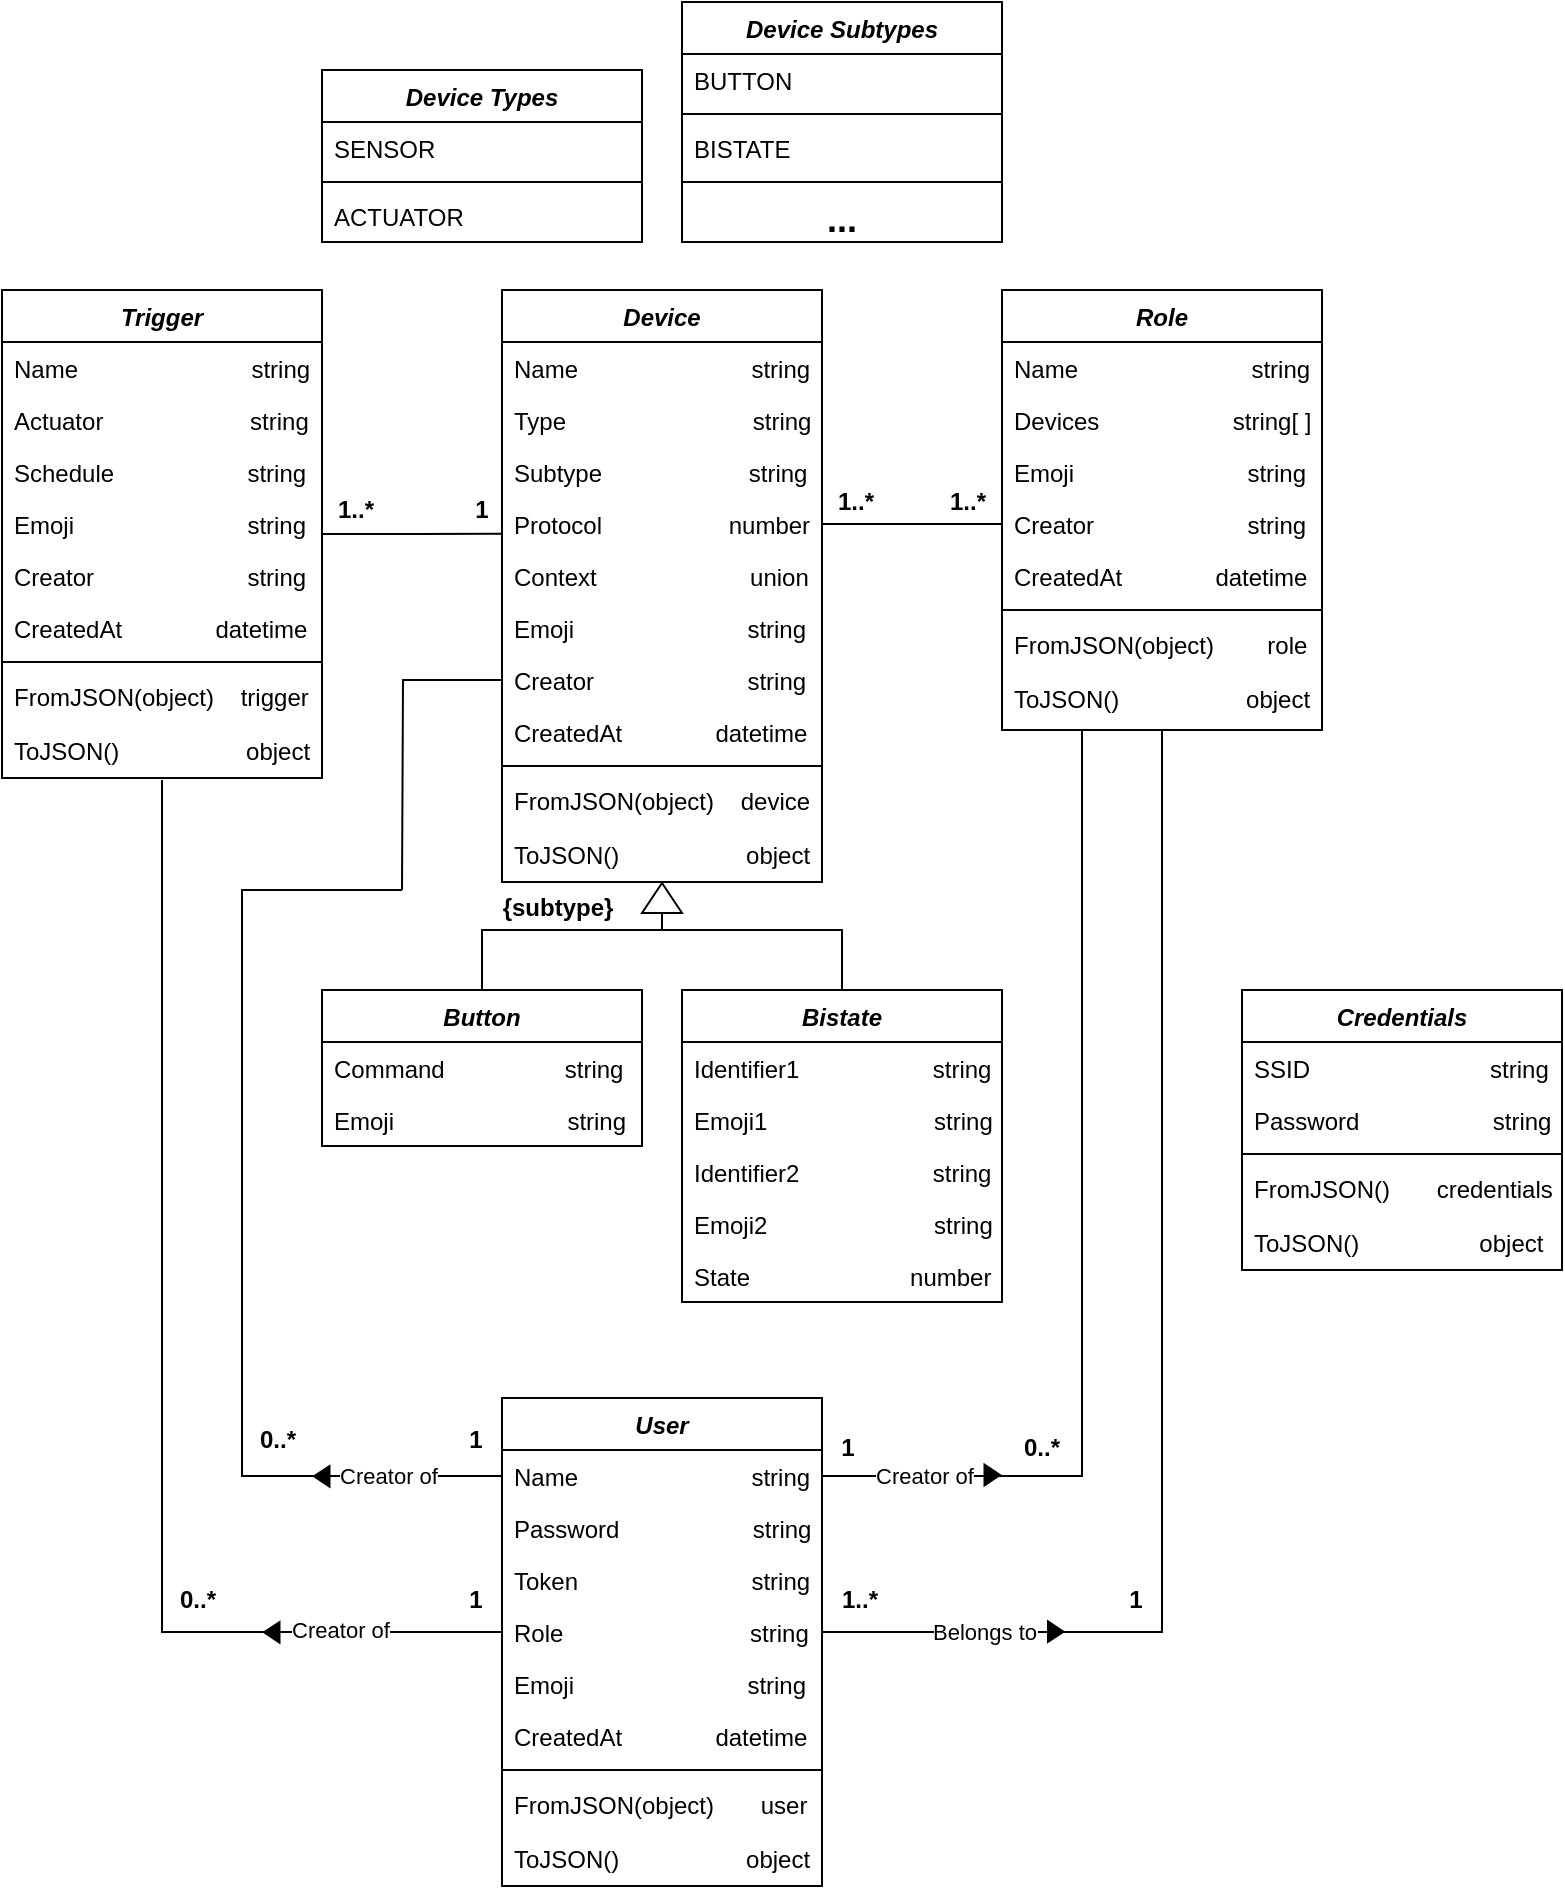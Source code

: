 <mxfile version="20.8.1" type="google"><diagram id="C5RBs43oDa-KdzZeNtuy" name="Page-1"><mxGraphModel grid="0" page="0" gridSize="10" guides="1" tooltips="1" connect="1" arrows="1" fold="1" pageScale="1" pageWidth="827" pageHeight="1169" math="0" shadow="0"><root><mxCell id="WIyWlLk6GJQsqaUBKTNV-0"/><mxCell id="WIyWlLk6GJQsqaUBKTNV-1" parent="WIyWlLk6GJQsqaUBKTNV-0"/><mxCell id="r2zeTWgSst5-5D2EkAY2-0" value="Credentials" style="swimlane;fontStyle=3;align=center;verticalAlign=top;childLayout=stackLayout;horizontal=1;startSize=26;horizontalStack=0;resizeParent=1;resizeLast=0;collapsible=1;marginBottom=0;rounded=0;shadow=0;strokeWidth=1;" vertex="1" parent="WIyWlLk6GJQsqaUBKTNV-1"><mxGeometry x="620" y="740" width="160" height="140" as="geometry"><mxRectangle x="230" y="140" width="160" height="26" as="alternateBounds"/></mxGeometry></mxCell><mxCell id="r2zeTWgSst5-5D2EkAY2-1" value="SSID                           string" style="text;align=left;verticalAlign=middle;spacingLeft=4;spacingRight=4;overflow=hidden;rotatable=0;points=[[0,0.5],[1,0.5]];portConstraint=eastwest;" vertex="1" parent="r2zeTWgSst5-5D2EkAY2-0"><mxGeometry y="26" width="160" height="26" as="geometry"/></mxCell><mxCell id="r2zeTWgSst5-5D2EkAY2-2" value="Password                    string" style="text;align=left;verticalAlign=middle;spacingLeft=4;spacingRight=4;overflow=hidden;rotatable=0;points=[[0,0.5],[1,0.5]];portConstraint=eastwest;rounded=0;shadow=0;html=0;" vertex="1" parent="r2zeTWgSst5-5D2EkAY2-0"><mxGeometry y="52" width="160" height="26" as="geometry"/></mxCell><mxCell id="r2zeTWgSst5-5D2EkAY2-4" value="" style="line;html=1;strokeWidth=1;align=left;verticalAlign=middle;spacingTop=-1;spacingLeft=3;spacingRight=3;rotatable=0;labelPosition=right;points=[];portConstraint=eastwest;" vertex="1" parent="r2zeTWgSst5-5D2EkAY2-0"><mxGeometry y="78" width="160" height="8" as="geometry"/></mxCell><mxCell id="r2zeTWgSst5-5D2EkAY2-5" value="FromJSON()       credentials" style="text;align=left;verticalAlign=middle;spacingLeft=4;spacingRight=4;overflow=hidden;rotatable=0;points=[[0,0.5],[1,0.5]];portConstraint=eastwest;" vertex="1" parent="r2zeTWgSst5-5D2EkAY2-0"><mxGeometry y="86" width="160" height="26" as="geometry"/></mxCell><mxCell id="r2zeTWgSst5-5D2EkAY2-10" value="ToJSON()                  object" style="text;align=left;verticalAlign=middle;spacingLeft=4;spacingRight=4;overflow=hidden;rotatable=0;points=[[0,0.5],[1,0.5]];portConstraint=eastwest;" vertex="1" parent="r2zeTWgSst5-5D2EkAY2-0"><mxGeometry y="112" width="160" height="28" as="geometry"/></mxCell><mxCell id="r2zeTWgSst5-5D2EkAY2-12" value="User" style="swimlane;fontStyle=3;align=center;verticalAlign=top;childLayout=stackLayout;horizontal=1;startSize=26;horizontalStack=0;resizeParent=1;resizeLast=0;collapsible=1;marginBottom=0;rounded=0;shadow=0;strokeWidth=1;" vertex="1" parent="WIyWlLk6GJQsqaUBKTNV-1"><mxGeometry x="250" y="944" width="160" height="244" as="geometry"><mxRectangle x="230" y="140" width="160" height="26" as="alternateBounds"/></mxGeometry></mxCell><mxCell id="r2zeTWgSst5-5D2EkAY2-13" value="Name                          string" style="text;align=left;verticalAlign=middle;spacingLeft=4;spacingRight=4;overflow=hidden;rotatable=0;points=[[0,0.5],[1,0.5]];portConstraint=eastwest;" vertex="1" parent="r2zeTWgSst5-5D2EkAY2-12"><mxGeometry y="26" width="160" height="26" as="geometry"/></mxCell><mxCell id="r2zeTWgSst5-5D2EkAY2-14" value="Password                    string" style="text;align=left;verticalAlign=middle;spacingLeft=4;spacingRight=4;overflow=hidden;rotatable=0;points=[[0,0.5],[1,0.5]];portConstraint=eastwest;rounded=0;shadow=0;html=0;" vertex="1" parent="r2zeTWgSst5-5D2EkAY2-12"><mxGeometry y="52" width="160" height="26" as="geometry"/></mxCell><mxCell id="r2zeTWgSst5-5D2EkAY2-18" value="Token                          string" style="text;align=left;verticalAlign=middle;spacingLeft=4;spacingRight=4;overflow=hidden;rotatable=0;points=[[0,0.5],[1,0.5]];portConstraint=eastwest;rounded=0;shadow=0;html=0;" vertex="1" parent="r2zeTWgSst5-5D2EkAY2-12"><mxGeometry y="78" width="160" height="26" as="geometry"/></mxCell><mxCell id="r2zeTWgSst5-5D2EkAY2-19" value="Role                            string" style="text;align=left;verticalAlign=middle;spacingLeft=4;spacingRight=4;overflow=hidden;rotatable=0;points=[[0,0.5],[1,0.5]];portConstraint=eastwest;rounded=0;shadow=0;html=0;" vertex="1" parent="r2zeTWgSst5-5D2EkAY2-12"><mxGeometry y="104" width="160" height="26" as="geometry"/></mxCell><mxCell id="r2zeTWgSst5-5D2EkAY2-20" value="Emoji                          string" style="text;align=left;verticalAlign=middle;spacingLeft=4;spacingRight=4;overflow=hidden;rotatable=0;points=[[0,0.5],[1,0.5]];portConstraint=eastwest;rounded=0;shadow=0;html=0;" vertex="1" parent="r2zeTWgSst5-5D2EkAY2-12"><mxGeometry y="130" width="160" height="26" as="geometry"/></mxCell><mxCell id="r2zeTWgSst5-5D2EkAY2-21" value="CreatedAt              datetime" style="text;align=left;verticalAlign=middle;spacingLeft=4;spacingRight=4;overflow=hidden;rotatable=0;points=[[0,0.5],[1,0.5]];portConstraint=eastwest;rounded=0;shadow=0;html=0;" vertex="1" parent="r2zeTWgSst5-5D2EkAY2-12"><mxGeometry y="156" width="160" height="26" as="geometry"/></mxCell><mxCell id="r2zeTWgSst5-5D2EkAY2-15" value="" style="line;html=1;strokeWidth=1;align=left;verticalAlign=middle;spacingTop=-1;spacingLeft=3;spacingRight=3;rotatable=0;labelPosition=right;points=[];portConstraint=eastwest;" vertex="1" parent="r2zeTWgSst5-5D2EkAY2-12"><mxGeometry y="182" width="160" height="8" as="geometry"/></mxCell><mxCell id="r2zeTWgSst5-5D2EkAY2-16" value="FromJSON(object)       user" style="text;align=left;verticalAlign=middle;spacingLeft=4;spacingRight=4;overflow=hidden;rotatable=0;points=[[0,0.5],[1,0.5]];portConstraint=eastwest;" vertex="1" parent="r2zeTWgSst5-5D2EkAY2-12"><mxGeometry y="190" width="160" height="26" as="geometry"/></mxCell><mxCell id="r2zeTWgSst5-5D2EkAY2-17" value="ToJSON()                   object" style="text;align=left;verticalAlign=middle;spacingLeft=4;spacingRight=4;overflow=hidden;rotatable=0;points=[[0,0.5],[1,0.5]];portConstraint=eastwest;" vertex="1" parent="r2zeTWgSst5-5D2EkAY2-12"><mxGeometry y="216" width="160" height="28" as="geometry"/></mxCell><mxCell id="r2zeTWgSst5-5D2EkAY2-22" value="Role" style="swimlane;fontStyle=3;align=center;verticalAlign=top;childLayout=stackLayout;horizontal=1;startSize=26;horizontalStack=0;resizeParent=1;resizeLast=0;collapsible=1;marginBottom=0;rounded=0;shadow=0;strokeWidth=1;" vertex="1" parent="WIyWlLk6GJQsqaUBKTNV-1"><mxGeometry x="500" y="390" width="160" height="220" as="geometry"><mxRectangle x="230" y="140" width="160" height="26" as="alternateBounds"/></mxGeometry></mxCell><mxCell id="r2zeTWgSst5-5D2EkAY2-23" value="Name                          string" style="text;align=left;verticalAlign=middle;spacingLeft=4;spacingRight=4;overflow=hidden;rotatable=0;points=[[0,0.5],[1,0.5]];portConstraint=eastwest;" vertex="1" parent="r2zeTWgSst5-5D2EkAY2-22"><mxGeometry y="26" width="160" height="26" as="geometry"/></mxCell><mxCell id="r2zeTWgSst5-5D2EkAY2-24" value="Devices                    string[ ]" style="text;align=left;verticalAlign=middle;spacingLeft=4;spacingRight=4;overflow=hidden;rotatable=0;points=[[0,0.5],[1,0.5]];portConstraint=eastwest;rounded=0;shadow=0;html=0;" vertex="1" parent="r2zeTWgSst5-5D2EkAY2-22"><mxGeometry y="52" width="160" height="26" as="geometry"/></mxCell><mxCell id="r2zeTWgSst5-5D2EkAY2-27" value="Emoji                          string" style="text;align=left;verticalAlign=middle;spacingLeft=4;spacingRight=4;overflow=hidden;rotatable=0;points=[[0,0.5],[1,0.5]];portConstraint=eastwest;rounded=0;shadow=0;html=0;" vertex="1" parent="r2zeTWgSst5-5D2EkAY2-22"><mxGeometry y="78" width="160" height="26" as="geometry"/></mxCell><mxCell id="r2zeTWgSst5-5D2EkAY2-26" value="Creator                       string" style="text;align=left;verticalAlign=middle;spacingLeft=4;spacingRight=4;overflow=hidden;rotatable=0;points=[[0,0.5],[1,0.5]];portConstraint=eastwest;rounded=0;shadow=0;html=0;" vertex="1" parent="r2zeTWgSst5-5D2EkAY2-22"><mxGeometry y="104" width="160" height="26" as="geometry"/></mxCell><mxCell id="r2zeTWgSst5-5D2EkAY2-28" value="CreatedAt              datetime" style="text;align=left;verticalAlign=middle;spacingLeft=4;spacingRight=4;overflow=hidden;rotatable=0;points=[[0,0.5],[1,0.5]];portConstraint=eastwest;rounded=0;shadow=0;html=0;" vertex="1" parent="r2zeTWgSst5-5D2EkAY2-22"><mxGeometry y="130" width="160" height="26" as="geometry"/></mxCell><mxCell id="r2zeTWgSst5-5D2EkAY2-29" value="" style="line;html=1;strokeWidth=1;align=left;verticalAlign=middle;spacingTop=-1;spacingLeft=3;spacingRight=3;rotatable=0;labelPosition=right;points=[];portConstraint=eastwest;" vertex="1" parent="r2zeTWgSst5-5D2EkAY2-22"><mxGeometry y="156" width="160" height="8" as="geometry"/></mxCell><mxCell id="r2zeTWgSst5-5D2EkAY2-30" value="FromJSON(object)        role" style="text;align=left;verticalAlign=middle;spacingLeft=4;spacingRight=4;overflow=hidden;rotatable=0;points=[[0,0.5],[1,0.5]];portConstraint=eastwest;" vertex="1" parent="r2zeTWgSst5-5D2EkAY2-22"><mxGeometry y="164" width="160" height="26" as="geometry"/></mxCell><mxCell id="r2zeTWgSst5-5D2EkAY2-31" value="ToJSON()                   object" style="text;align=left;verticalAlign=middle;spacingLeft=4;spacingRight=4;overflow=hidden;rotatable=0;points=[[0,0.5],[1,0.5]];portConstraint=eastwest;" vertex="1" parent="r2zeTWgSst5-5D2EkAY2-22"><mxGeometry y="190" width="160" height="28" as="geometry"/></mxCell><mxCell id="r2zeTWgSst5-5D2EkAY2-102" style="edgeStyle=orthogonalEdgeStyle;rounded=0;orthogonalLoop=1;jettySize=auto;html=1;endArrow=none;endFill=0;entryX=0.002;entryY=0.686;entryDx=0;entryDy=0;entryPerimeter=0;" edge="1" parent="WIyWlLk6GJQsqaUBKTNV-1" source="r2zeTWgSst5-5D2EkAY2-32"><mxGeometry relative="1" as="geometry"><mxPoint x="250.32" y="511.836" as="targetPoint"/></mxGeometry></mxCell><mxCell id="r2zeTWgSst5-5D2EkAY2-32" value="Trigger" style="swimlane;fontStyle=3;align=center;verticalAlign=top;childLayout=stackLayout;horizontal=1;startSize=26;horizontalStack=0;resizeParent=1;resizeLast=0;collapsible=1;marginBottom=0;rounded=0;shadow=0;strokeWidth=1;" vertex="1" parent="WIyWlLk6GJQsqaUBKTNV-1"><mxGeometry y="390" width="160" height="244" as="geometry"><mxRectangle x="230" y="140" width="160" height="26" as="alternateBounds"/></mxGeometry></mxCell><mxCell id="r2zeTWgSst5-5D2EkAY2-33" value="Name                          string" style="text;align=left;verticalAlign=middle;spacingLeft=4;spacingRight=4;overflow=hidden;rotatable=0;points=[[0,0.5],[1,0.5]];portConstraint=eastwest;" vertex="1" parent="r2zeTWgSst5-5D2EkAY2-32"><mxGeometry y="26" width="160" height="26" as="geometry"/></mxCell><mxCell id="r2zeTWgSst5-5D2EkAY2-34" value="Actuator                      string" style="text;align=left;verticalAlign=middle;spacingLeft=4;spacingRight=4;overflow=hidden;rotatable=0;points=[[0,0.5],[1,0.5]];portConstraint=eastwest;rounded=0;shadow=0;html=0;" vertex="1" parent="r2zeTWgSst5-5D2EkAY2-32"><mxGeometry y="52" width="160" height="26" as="geometry"/></mxCell><mxCell id="r2zeTWgSst5-5D2EkAY2-41" value="Schedule                    string" style="text;align=left;verticalAlign=middle;spacingLeft=4;spacingRight=4;overflow=hidden;rotatable=0;points=[[0,0.5],[1,0.5]];portConstraint=eastwest;rounded=0;shadow=0;html=0;" vertex="1" parent="r2zeTWgSst5-5D2EkAY2-32"><mxGeometry y="78" width="160" height="26" as="geometry"/></mxCell><mxCell id="r2zeTWgSst5-5D2EkAY2-35" value="Emoji                          string" style="text;align=left;verticalAlign=middle;spacingLeft=4;spacingRight=4;overflow=hidden;rotatable=0;points=[[0,0.5],[1,0.5]];portConstraint=eastwest;rounded=0;shadow=0;html=0;" vertex="1" parent="r2zeTWgSst5-5D2EkAY2-32"><mxGeometry y="104" width="160" height="26" as="geometry"/></mxCell><mxCell id="r2zeTWgSst5-5D2EkAY2-36" value="Creator                       string" style="text;align=left;verticalAlign=middle;spacingLeft=4;spacingRight=4;overflow=hidden;rotatable=0;points=[[0,0.5],[1,0.5]];portConstraint=eastwest;rounded=0;shadow=0;html=0;" vertex="1" parent="r2zeTWgSst5-5D2EkAY2-32"><mxGeometry y="130" width="160" height="26" as="geometry"/></mxCell><mxCell id="r2zeTWgSst5-5D2EkAY2-37" value="CreatedAt              datetime" style="text;align=left;verticalAlign=middle;spacingLeft=4;spacingRight=4;overflow=hidden;rotatable=0;points=[[0,0.5],[1,0.5]];portConstraint=eastwest;rounded=0;shadow=0;html=0;" vertex="1" parent="r2zeTWgSst5-5D2EkAY2-32"><mxGeometry y="156" width="160" height="26" as="geometry"/></mxCell><mxCell id="r2zeTWgSst5-5D2EkAY2-38" value="" style="line;html=1;strokeWidth=1;align=left;verticalAlign=middle;spacingTop=-1;spacingLeft=3;spacingRight=3;rotatable=0;labelPosition=right;points=[];portConstraint=eastwest;" vertex="1" parent="r2zeTWgSst5-5D2EkAY2-32"><mxGeometry y="182" width="160" height="8" as="geometry"/></mxCell><mxCell id="r2zeTWgSst5-5D2EkAY2-39" value="FromJSON(object)    trigger" style="text;align=left;verticalAlign=middle;spacingLeft=4;spacingRight=4;overflow=hidden;rotatable=0;points=[[0,0.5],[1,0.5]];portConstraint=eastwest;" vertex="1" parent="r2zeTWgSst5-5D2EkAY2-32"><mxGeometry y="190" width="160" height="26" as="geometry"/></mxCell><mxCell id="r2zeTWgSst5-5D2EkAY2-40" value="ToJSON()                   object" style="text;align=left;verticalAlign=middle;spacingLeft=4;spacingRight=4;overflow=hidden;rotatable=0;points=[[0,0.5],[1,0.5]];portConstraint=eastwest;" vertex="1" parent="r2zeTWgSst5-5D2EkAY2-32"><mxGeometry y="216" width="160" height="28" as="geometry"/></mxCell><mxCell id="r2zeTWgSst5-5D2EkAY2-66" value="Device Types" style="swimlane;fontStyle=3;align=center;verticalAlign=top;childLayout=stackLayout;horizontal=1;startSize=26;horizontalStack=0;resizeParent=1;resizeParentMax=0;resizeLast=0;collapsible=1;marginBottom=0;" vertex="1" parent="WIyWlLk6GJQsqaUBKTNV-1"><mxGeometry x="160" y="280" width="160" height="86" as="geometry"/></mxCell><mxCell id="r2zeTWgSst5-5D2EkAY2-67" value="SENSOR" style="text;strokeColor=none;fillColor=none;align=left;verticalAlign=middle;spacingLeft=4;spacingRight=4;overflow=hidden;rotatable=0;points=[[0,0.5],[1,0.5]];portConstraint=eastwest;" vertex="1" parent="r2zeTWgSst5-5D2EkAY2-66"><mxGeometry y="26" width="160" height="26" as="geometry"/></mxCell><mxCell id="r2zeTWgSst5-5D2EkAY2-68" value="" style="line;strokeWidth=1;fillColor=none;align=left;verticalAlign=middle;spacingTop=-1;spacingLeft=3;spacingRight=3;rotatable=0;labelPosition=right;points=[];portConstraint=eastwest;strokeColor=inherit;" vertex="1" parent="r2zeTWgSst5-5D2EkAY2-66"><mxGeometry y="52" width="160" height="8" as="geometry"/></mxCell><mxCell id="r2zeTWgSst5-5D2EkAY2-69" value="ACTUATOR" style="text;strokeColor=none;fillColor=none;align=left;verticalAlign=middle;spacingLeft=4;spacingRight=4;overflow=hidden;rotatable=0;points=[[0,0.5],[1,0.5]];portConstraint=eastwest;" vertex="1" parent="r2zeTWgSst5-5D2EkAY2-66"><mxGeometry y="60" width="160" height="26" as="geometry"/></mxCell><mxCell id="r2zeTWgSst5-5D2EkAY2-70" value="Device Subtypes" style="swimlane;fontStyle=3;align=center;verticalAlign=top;childLayout=stackLayout;horizontal=1;startSize=26;horizontalStack=0;resizeParent=1;resizeParentMax=0;resizeLast=0;collapsible=1;marginBottom=0;" vertex="1" parent="WIyWlLk6GJQsqaUBKTNV-1"><mxGeometry x="340" y="246" width="160" height="120" as="geometry"/></mxCell><mxCell id="r2zeTWgSst5-5D2EkAY2-71" value="BUTTON" style="text;strokeColor=none;fillColor=none;align=left;verticalAlign=middle;spacingLeft=4;spacingRight=4;overflow=hidden;rotatable=0;points=[[0,0.5],[1,0.5]];portConstraint=eastwest;" vertex="1" parent="r2zeTWgSst5-5D2EkAY2-70"><mxGeometry y="26" width="160" height="26" as="geometry"/></mxCell><mxCell id="r2zeTWgSst5-5D2EkAY2-72" value="" style="line;strokeWidth=1;fillColor=none;align=left;verticalAlign=middle;spacingTop=-1;spacingLeft=3;spacingRight=3;rotatable=0;labelPosition=right;points=[];portConstraint=eastwest;strokeColor=inherit;" vertex="1" parent="r2zeTWgSst5-5D2EkAY2-70"><mxGeometry y="52" width="160" height="8" as="geometry"/></mxCell><mxCell id="r2zeTWgSst5-5D2EkAY2-73" value="BISTATE" style="text;strokeColor=none;fillColor=none;align=left;verticalAlign=middle;spacingLeft=4;spacingRight=4;overflow=hidden;rotatable=0;points=[[0,0.5],[1,0.5]];portConstraint=eastwest;" vertex="1" parent="r2zeTWgSst5-5D2EkAY2-70"><mxGeometry y="60" width="160" height="26" as="geometry"/></mxCell><mxCell id="r2zeTWgSst5-5D2EkAY2-181" value="" style="line;strokeWidth=1;fillColor=none;align=left;verticalAlign=middle;spacingTop=-1;spacingLeft=3;spacingRight=3;rotatable=0;labelPosition=right;points=[];portConstraint=eastwest;strokeColor=inherit;" vertex="1" parent="r2zeTWgSst5-5D2EkAY2-70"><mxGeometry y="86" width="160" height="8" as="geometry"/></mxCell><mxCell id="r2zeTWgSst5-5D2EkAY2-182" value="..." style="text;strokeColor=none;fillColor=none;align=center;verticalAlign=middle;spacingLeft=4;spacingRight=4;overflow=hidden;rotatable=0;points=[[0,0.5],[1,0.5]];portConstraint=eastwest;fontSize=18;fontStyle=1" vertex="1" parent="r2zeTWgSst5-5D2EkAY2-70"><mxGeometry y="94" width="160" height="26" as="geometry"/></mxCell><mxCell id="r2zeTWgSst5-5D2EkAY2-136" style="edgeStyle=orthogonalEdgeStyle;rounded=0;orthogonalLoop=1;jettySize=auto;html=1;exitX=0.5;exitY=0;exitDx=0;exitDy=0;entryX=0.5;entryY=1;entryDx=0;entryDy=0;endArrow=none;endFill=0;" edge="1" parent="WIyWlLk6GJQsqaUBKTNV-1" source="r2zeTWgSst5-5D2EkAY2-86" target="r2zeTWgSst5-5D2EkAY2-112"><mxGeometry relative="1" as="geometry"><Array as="points"><mxPoint x="240" y="710"/><mxPoint x="330" y="710"/></Array></mxGeometry></mxCell><mxCell id="r2zeTWgSst5-5D2EkAY2-86" value="Button" style="swimlane;fontStyle=3;childLayout=stackLayout;horizontal=1;startSize=26;fillColor=none;horizontalStack=0;resizeParent=1;resizeParentMax=0;resizeLast=0;collapsible=1;marginBottom=0;" vertex="1" parent="WIyWlLk6GJQsqaUBKTNV-1"><mxGeometry x="160" y="740" width="160" height="78" as="geometry"><mxRectangle x="690" y="690" width="80" height="30" as="alternateBounds"/></mxGeometry></mxCell><mxCell id="r2zeTWgSst5-5D2EkAY2-90" value="Command                  string" style="text;align=left;verticalAlign=middle;spacingLeft=4;spacingRight=4;overflow=hidden;rotatable=0;points=[[0,0.5],[1,0.5]];portConstraint=eastwest;rounded=0;shadow=0;html=0;" vertex="1" parent="r2zeTWgSst5-5D2EkAY2-86"><mxGeometry y="26" width="160" height="26" as="geometry"/></mxCell><mxCell id="r2zeTWgSst5-5D2EkAY2-91" value="Emoji                          string" style="text;align=left;verticalAlign=middle;spacingLeft=4;spacingRight=4;overflow=hidden;rotatable=0;points=[[0,0.5],[1,0.5]];portConstraint=eastwest;rounded=0;shadow=0;html=0;" vertex="1" parent="r2zeTWgSst5-5D2EkAY2-86"><mxGeometry y="52" width="160" height="26" as="geometry"/></mxCell><mxCell id="r2zeTWgSst5-5D2EkAY2-137" style="edgeStyle=orthogonalEdgeStyle;rounded=0;orthogonalLoop=1;jettySize=auto;html=1;exitX=0.5;exitY=0;exitDx=0;exitDy=0;endArrow=none;endFill=0;startArrow=none;" edge="1" parent="WIyWlLk6GJQsqaUBKTNV-1" source="r2zeTWgSst5-5D2EkAY2-138"><mxGeometry relative="1" as="geometry"><mxPoint x="330" y="690" as="targetPoint"/><Array as="points"/></mxGeometry></mxCell><mxCell id="r2zeTWgSst5-5D2EkAY2-92" value="Bistate" style="swimlane;fontStyle=3;childLayout=stackLayout;horizontal=1;startSize=26;fillColor=none;horizontalStack=0;resizeParent=1;resizeParentMax=0;resizeLast=0;collapsible=1;marginBottom=0;" vertex="1" parent="WIyWlLk6GJQsqaUBKTNV-1"><mxGeometry x="340" y="740" width="160" height="156" as="geometry"><mxRectangle x="690" y="690" width="80" height="30" as="alternateBounds"/></mxGeometry></mxCell><mxCell id="r2zeTWgSst5-5D2EkAY2-93" value="Identifier1                    string" style="text;align=left;verticalAlign=middle;spacingLeft=4;spacingRight=4;overflow=hidden;rotatable=0;points=[[0,0.5],[1,0.5]];portConstraint=eastwest;rounded=0;shadow=0;html=0;" vertex="1" parent="r2zeTWgSst5-5D2EkAY2-92"><mxGeometry y="26" width="160" height="26" as="geometry"/></mxCell><mxCell id="r2zeTWgSst5-5D2EkAY2-94" value="Emoji1                         string" style="text;align=left;verticalAlign=middle;spacingLeft=4;spacingRight=4;overflow=hidden;rotatable=0;points=[[0,0.5],[1,0.5]];portConstraint=eastwest;rounded=0;shadow=0;html=0;" vertex="1" parent="r2zeTWgSst5-5D2EkAY2-92"><mxGeometry y="52" width="160" height="26" as="geometry"/></mxCell><mxCell id="r2zeTWgSst5-5D2EkAY2-99" value="Identifier2                    string" style="text;align=left;verticalAlign=middle;spacingLeft=4;spacingRight=4;overflow=hidden;rotatable=0;points=[[0,0.5],[1,0.5]];portConstraint=eastwest;rounded=0;shadow=0;html=0;" vertex="1" parent="r2zeTWgSst5-5D2EkAY2-92"><mxGeometry y="78" width="160" height="26" as="geometry"/></mxCell><mxCell id="r2zeTWgSst5-5D2EkAY2-100" value="Emoji2                         string" style="text;align=left;verticalAlign=middle;spacingLeft=4;spacingRight=4;overflow=hidden;rotatable=0;points=[[0,0.5],[1,0.5]];portConstraint=eastwest;rounded=0;shadow=0;html=0;" vertex="1" parent="r2zeTWgSst5-5D2EkAY2-92"><mxGeometry y="104" width="160" height="26" as="geometry"/></mxCell><mxCell id="r2zeTWgSst5-5D2EkAY2-97" value="State                        number" style="text;align=left;verticalAlign=middle;spacingLeft=4;spacingRight=4;overflow=hidden;rotatable=0;points=[[0,0.5],[1,0.5]];portConstraint=eastwest;rounded=0;shadow=0;html=0;" vertex="1" parent="r2zeTWgSst5-5D2EkAY2-92"><mxGeometry y="130" width="160" height="26" as="geometry"/></mxCell><mxCell id="r2zeTWgSst5-5D2EkAY2-103" value="1..*" style="text;html=1;strokeColor=none;fillColor=none;align=center;verticalAlign=middle;whiteSpace=wrap;rounded=0;fontStyle=1" vertex="1" parent="WIyWlLk6GJQsqaUBKTNV-1"><mxGeometry x="147" y="485" width="60" height="30" as="geometry"/></mxCell><mxCell id="r2zeTWgSst5-5D2EkAY2-104" value="1" style="text;html=1;strokeColor=none;fillColor=none;align=center;verticalAlign=middle;whiteSpace=wrap;rounded=0;fontStyle=1" vertex="1" parent="WIyWlLk6GJQsqaUBKTNV-1"><mxGeometry x="210" y="485" width="60" height="30" as="geometry"/></mxCell><mxCell id="r2zeTWgSst5-5D2EkAY2-110" value="1..*" style="text;html=1;strokeColor=none;fillColor=none;align=center;verticalAlign=middle;whiteSpace=wrap;rounded=0;fontStyle=1" vertex="1" parent="WIyWlLk6GJQsqaUBKTNV-1"><mxGeometry x="397" y="481" width="60" height="30" as="geometry"/></mxCell><mxCell id="r2zeTWgSst5-5D2EkAY2-112" value="Device" style="swimlane;fontStyle=3;align=center;verticalAlign=top;childLayout=stackLayout;horizontal=1;startSize=26;horizontalStack=0;resizeParent=1;resizeLast=0;collapsible=1;marginBottom=0;rounded=0;shadow=0;strokeWidth=1;" vertex="1" parent="WIyWlLk6GJQsqaUBKTNV-1"><mxGeometry x="250" y="390" width="160" height="296" as="geometry"><mxRectangle x="230" y="140" width="160" height="26" as="alternateBounds"/></mxGeometry></mxCell><mxCell id="r2zeTWgSst5-5D2EkAY2-113" value="Name                          string" style="text;align=left;verticalAlign=middle;spacingLeft=4;spacingRight=4;overflow=hidden;rotatable=0;points=[[0,0.5],[1,0.5]];portConstraint=eastwest;" vertex="1" parent="r2zeTWgSst5-5D2EkAY2-112"><mxGeometry y="26" width="160" height="26" as="geometry"/></mxCell><mxCell id="r2zeTWgSst5-5D2EkAY2-114" value="Type                            string" style="text;align=left;verticalAlign=middle;spacingLeft=4;spacingRight=4;overflow=hidden;rotatable=0;points=[[0,0.5],[1,0.5]];portConstraint=eastwest;rounded=0;shadow=0;html=0;" vertex="1" parent="r2zeTWgSst5-5D2EkAY2-112"><mxGeometry y="52" width="160" height="26" as="geometry"/></mxCell><mxCell id="r2zeTWgSst5-5D2EkAY2-115" value="Subtype                      string" style="text;align=left;verticalAlign=middle;spacingLeft=4;spacingRight=4;overflow=hidden;rotatable=0;points=[[0,0.5],[1,0.5]];portConstraint=eastwest;rounded=0;shadow=0;html=0;" vertex="1" parent="r2zeTWgSst5-5D2EkAY2-112"><mxGeometry y="78" width="160" height="26" as="geometry"/></mxCell><mxCell id="r2zeTWgSst5-5D2EkAY2-116" value="Protocol                   number" style="text;align=left;verticalAlign=middle;spacingLeft=4;spacingRight=4;overflow=hidden;rotatable=0;points=[[0,0.5],[1,0.5]];portConstraint=eastwest;rounded=0;shadow=0;html=0;" vertex="1" parent="r2zeTWgSst5-5D2EkAY2-112"><mxGeometry y="104" width="160" height="26" as="geometry"/></mxCell><mxCell id="r2zeTWgSst5-5D2EkAY2-117" value="Context                       union" style="text;align=left;verticalAlign=middle;spacingLeft=4;spacingRight=4;overflow=hidden;rotatable=0;points=[[0,0.5],[1,0.5]];portConstraint=eastwest;rounded=0;shadow=0;html=0;" vertex="1" parent="r2zeTWgSst5-5D2EkAY2-112"><mxGeometry y="130" width="160" height="26" as="geometry"/></mxCell><mxCell id="r2zeTWgSst5-5D2EkAY2-118" value="Emoji                          string" style="text;align=left;verticalAlign=middle;spacingLeft=4;spacingRight=4;overflow=hidden;rotatable=0;points=[[0,0.5],[1,0.5]];portConstraint=eastwest;rounded=0;shadow=0;html=0;" vertex="1" parent="r2zeTWgSst5-5D2EkAY2-112"><mxGeometry y="156" width="160" height="26" as="geometry"/></mxCell><mxCell id="r2zeTWgSst5-5D2EkAY2-119" value="Creator                       string" style="text;align=left;verticalAlign=middle;spacingLeft=4;spacingRight=4;overflow=hidden;rotatable=0;points=[[0,0.5],[1,0.5]];portConstraint=eastwest;rounded=0;shadow=0;html=0;" vertex="1" parent="r2zeTWgSst5-5D2EkAY2-112"><mxGeometry y="182" width="160" height="26" as="geometry"/></mxCell><mxCell id="r2zeTWgSst5-5D2EkAY2-120" value="CreatedAt              datetime" style="text;align=left;verticalAlign=middle;spacingLeft=4;spacingRight=4;overflow=hidden;rotatable=0;points=[[0,0.5],[1,0.5]];portConstraint=eastwest;rounded=0;shadow=0;html=0;" vertex="1" parent="r2zeTWgSst5-5D2EkAY2-112"><mxGeometry y="208" width="160" height="26" as="geometry"/></mxCell><mxCell id="r2zeTWgSst5-5D2EkAY2-121" value="" style="line;html=1;strokeWidth=1;align=left;verticalAlign=middle;spacingTop=-1;spacingLeft=3;spacingRight=3;rotatable=0;labelPosition=right;points=[];portConstraint=eastwest;" vertex="1" parent="r2zeTWgSst5-5D2EkAY2-112"><mxGeometry y="234" width="160" height="8" as="geometry"/></mxCell><mxCell id="r2zeTWgSst5-5D2EkAY2-122" value="FromJSON(object)    device" style="text;align=left;verticalAlign=middle;spacingLeft=4;spacingRight=4;overflow=hidden;rotatable=0;points=[[0,0.5],[1,0.5]];portConstraint=eastwest;" vertex="1" parent="r2zeTWgSst5-5D2EkAY2-112"><mxGeometry y="242" width="160" height="26" as="geometry"/></mxCell><mxCell id="r2zeTWgSst5-5D2EkAY2-123" value="ToJSON()                   object" style="text;align=left;verticalAlign=middle;spacingLeft=4;spacingRight=4;overflow=hidden;rotatable=0;points=[[0,0.5],[1,0.5]];portConstraint=eastwest;" vertex="1" parent="r2zeTWgSst5-5D2EkAY2-112"><mxGeometry y="268" width="160" height="28" as="geometry"/></mxCell><mxCell id="r2zeTWgSst5-5D2EkAY2-134" style="edgeStyle=orthogonalEdgeStyle;rounded=0;orthogonalLoop=1;jettySize=auto;html=1;exitX=1;exitY=0.5;exitDx=0;exitDy=0;entryX=0;entryY=0.5;entryDx=0;entryDy=0;endArrow=none;endFill=0;" edge="1" parent="WIyWlLk6GJQsqaUBKTNV-1" source="r2zeTWgSst5-5D2EkAY2-116" target="r2zeTWgSst5-5D2EkAY2-26"><mxGeometry relative="1" as="geometry"/></mxCell><mxCell id="r2zeTWgSst5-5D2EkAY2-135" value="1..*" style="text;html=1;strokeColor=none;fillColor=none;align=center;verticalAlign=middle;whiteSpace=wrap;rounded=0;fontStyle=1" vertex="1" parent="WIyWlLk6GJQsqaUBKTNV-1"><mxGeometry x="453" y="481" width="60" height="30" as="geometry"/></mxCell><mxCell id="r2zeTWgSst5-5D2EkAY2-139" value="" style="edgeStyle=orthogonalEdgeStyle;rounded=0;orthogonalLoop=1;jettySize=auto;html=1;exitX=0.5;exitY=0;exitDx=0;exitDy=0;endArrow=none;endFill=0;" edge="1" parent="WIyWlLk6GJQsqaUBKTNV-1" source="r2zeTWgSst5-5D2EkAY2-92" target="r2zeTWgSst5-5D2EkAY2-138"><mxGeometry relative="1" as="geometry"><mxPoint x="330" y="690" as="targetPoint"/><mxPoint x="433" y="740" as="sourcePoint"/><Array as="points"><mxPoint x="420" y="710"/><mxPoint x="330" y="710"/></Array></mxGeometry></mxCell><mxCell id="r2zeTWgSst5-5D2EkAY2-138" value="" style="triangle;whiteSpace=wrap;html=1;rotation=-90;" vertex="1" parent="WIyWlLk6GJQsqaUBKTNV-1"><mxGeometry x="322.5" y="684" width="15" height="20" as="geometry"/></mxCell><mxCell id="r2zeTWgSst5-5D2EkAY2-140" value="{subtype}" style="text;html=1;strokeColor=none;fillColor=none;align=center;verticalAlign=middle;whiteSpace=wrap;rounded=0;fontStyle=1" vertex="1" parent="WIyWlLk6GJQsqaUBKTNV-1"><mxGeometry x="232.5" y="684" width="90" height="30" as="geometry"/></mxCell><mxCell id="r2zeTWgSst5-5D2EkAY2-141" style="edgeStyle=orthogonalEdgeStyle;rounded=0;orthogonalLoop=1;jettySize=auto;html=1;entryX=0.5;entryY=1;entryDx=0;entryDy=0;endArrow=none;endFill=0;" edge="1" parent="WIyWlLk6GJQsqaUBKTNV-1" source="r2zeTWgSst5-5D2EkAY2-19" target="r2zeTWgSst5-5D2EkAY2-22"><mxGeometry relative="1" as="geometry"/></mxCell><mxCell id="r2zeTWgSst5-5D2EkAY2-160" value="Belongs to" style="edgeLabel;html=1;align=center;verticalAlign=middle;resizable=0;points=[];" connectable="0" vertex="1" parent="r2zeTWgSst5-5D2EkAY2-141"><mxGeometry x="0.346" y="1" relative="1" as="geometry"><mxPoint x="-88" y="248" as="offset"/></mxGeometry></mxCell><mxCell id="r2zeTWgSst5-5D2EkAY2-142" style="edgeStyle=orthogonalEdgeStyle;rounded=0;orthogonalLoop=1;jettySize=auto;html=1;entryX=0.5;entryY=1.036;entryDx=0;entryDy=0;entryPerimeter=0;endArrow=none;endFill=0;" edge="1" parent="WIyWlLk6GJQsqaUBKTNV-1" source="r2zeTWgSst5-5D2EkAY2-19" target="r2zeTWgSst5-5D2EkAY2-40"><mxGeometry relative="1" as="geometry"/></mxCell><mxCell id="r2zeTWgSst5-5D2EkAY2-159" value="Creator of" style="edgeLabel;html=1;align=center;verticalAlign=middle;resizable=0;points=[];" connectable="0" vertex="1" parent="r2zeTWgSst5-5D2EkAY2-142"><mxGeometry x="-0.034" y="3" relative="1" as="geometry"><mxPoint x="92" y="117" as="offset"/></mxGeometry></mxCell><mxCell id="r2zeTWgSst5-5D2EkAY2-143" value="0..*" style="text;html=1;strokeColor=none;fillColor=none;align=center;verticalAlign=middle;whiteSpace=wrap;rounded=0;fontStyle=1" vertex="1" parent="WIyWlLk6GJQsqaUBKTNV-1"><mxGeometry x="68" y="1030" width="60" height="30" as="geometry"/></mxCell><mxCell id="r2zeTWgSst5-5D2EkAY2-144" value="1" style="text;html=1;strokeColor=none;fillColor=none;align=center;verticalAlign=middle;whiteSpace=wrap;rounded=0;fontStyle=1" vertex="1" parent="WIyWlLk6GJQsqaUBKTNV-1"><mxGeometry x="207" y="1030" width="60" height="30" as="geometry"/></mxCell><mxCell id="r2zeTWgSst5-5D2EkAY2-145" value="1" style="text;html=1;strokeColor=none;fillColor=none;align=center;verticalAlign=middle;whiteSpace=wrap;rounded=0;fontStyle=1" vertex="1" parent="WIyWlLk6GJQsqaUBKTNV-1"><mxGeometry x="537" y="1030" width="60" height="30" as="geometry"/></mxCell><mxCell id="r2zeTWgSst5-5D2EkAY2-147" style="edgeStyle=orthogonalEdgeStyle;rounded=0;orthogonalLoop=1;jettySize=auto;html=1;exitX=0;exitY=0.5;exitDx=0;exitDy=0;endArrow=none;endFill=0;" edge="1" parent="WIyWlLk6GJQsqaUBKTNV-1" source="r2zeTWgSst5-5D2EkAY2-119"><mxGeometry relative="1" as="geometry"><mxPoint x="200" y="690" as="targetPoint"/></mxGeometry></mxCell><mxCell id="r2zeTWgSst5-5D2EkAY2-148" style="edgeStyle=orthogonalEdgeStyle;rounded=0;orthogonalLoop=1;jettySize=auto;html=1;exitX=0;exitY=0.5;exitDx=0;exitDy=0;endArrow=none;endFill=0;" edge="1" parent="WIyWlLk6GJQsqaUBKTNV-1" source="r2zeTWgSst5-5D2EkAY2-13"><mxGeometry relative="1" as="geometry"><mxPoint x="200" y="690" as="targetPoint"/><Array as="points"><mxPoint x="120" y="983"/><mxPoint x="120" y="690"/></Array></mxGeometry></mxCell><mxCell id="r2zeTWgSst5-5D2EkAY2-158" value="Creator of" style="edgeLabel;html=1;align=center;verticalAlign=middle;resizable=0;points=[];" connectable="0" vertex="1" parent="r2zeTWgSst5-5D2EkAY2-148"><mxGeometry x="0.178" y="2" relative="1" as="geometry"><mxPoint x="75" y="166" as="offset"/></mxGeometry></mxCell><mxCell id="r2zeTWgSst5-5D2EkAY2-149" value="0..*" style="text;html=1;strokeColor=none;fillColor=none;align=center;verticalAlign=middle;whiteSpace=wrap;rounded=0;fontStyle=1" vertex="1" parent="WIyWlLk6GJQsqaUBKTNV-1"><mxGeometry x="108" y="950" width="60" height="30" as="geometry"/></mxCell><mxCell id="r2zeTWgSst5-5D2EkAY2-150" value="1" style="text;html=1;strokeColor=none;fillColor=none;align=center;verticalAlign=middle;whiteSpace=wrap;rounded=0;fontStyle=1" vertex="1" parent="WIyWlLk6GJQsqaUBKTNV-1"><mxGeometry x="207" y="950" width="60" height="30" as="geometry"/></mxCell><mxCell id="r2zeTWgSst5-5D2EkAY2-151" value="1..*" style="text;html=1;strokeColor=none;fillColor=none;align=center;verticalAlign=middle;whiteSpace=wrap;rounded=0;fontStyle=1" vertex="1" parent="WIyWlLk6GJQsqaUBKTNV-1"><mxGeometry x="399" y="1030" width="60" height="30" as="geometry"/></mxCell><mxCell id="r2zeTWgSst5-5D2EkAY2-153" style="edgeStyle=orthogonalEdgeStyle;rounded=0;orthogonalLoop=1;jettySize=auto;html=1;entryX=0.25;entryY=1;entryDx=0;entryDy=0;endArrow=none;endFill=0;" edge="1" parent="WIyWlLk6GJQsqaUBKTNV-1" source="r2zeTWgSst5-5D2EkAY2-13" target="r2zeTWgSst5-5D2EkAY2-22"><mxGeometry relative="1" as="geometry"/></mxCell><mxCell id="r2zeTWgSst5-5D2EkAY2-161" value="Creator of" style="edgeLabel;html=1;align=center;verticalAlign=middle;resizable=0;points=[];" connectable="0" vertex="1" parent="r2zeTWgSst5-5D2EkAY2-153"><mxGeometry x="0.465" y="-3" relative="1" as="geometry"><mxPoint x="-82" y="238" as="offset"/></mxGeometry></mxCell><mxCell id="r2zeTWgSst5-5D2EkAY2-154" value="1" style="text;html=1;strokeColor=none;fillColor=none;align=center;verticalAlign=middle;whiteSpace=wrap;rounded=0;fontStyle=1" vertex="1" parent="WIyWlLk6GJQsqaUBKTNV-1"><mxGeometry x="393" y="954" width="60" height="30" as="geometry"/></mxCell><mxCell id="r2zeTWgSst5-5D2EkAY2-155" value="0..*" style="text;html=1;strokeColor=none;fillColor=none;align=center;verticalAlign=middle;whiteSpace=wrap;rounded=0;fontStyle=1" vertex="1" parent="WIyWlLk6GJQsqaUBKTNV-1"><mxGeometry x="490" y="954" width="60" height="30" as="geometry"/></mxCell><mxCell id="r2zeTWgSst5-5D2EkAY2-168" value="" style="triangle;whiteSpace=wrap;html=1;rotation=-180;fillColor=#000000;" vertex="1" parent="WIyWlLk6GJQsqaUBKTNV-1"><mxGeometry x="131" y="1056" width="7.75" height="10.33" as="geometry"/></mxCell><mxCell id="r2zeTWgSst5-5D2EkAY2-169" value="" style="triangle;whiteSpace=wrap;html=1;rotation=-180;fillColor=#000000;" vertex="1" parent="WIyWlLk6GJQsqaUBKTNV-1"><mxGeometry x="156" y="978" width="7.75" height="10.33" as="geometry"/></mxCell><mxCell id="r2zeTWgSst5-5D2EkAY2-170" value="" style="triangle;whiteSpace=wrap;html=1;rotation=0;fillColor=#000000;" vertex="1" parent="WIyWlLk6GJQsqaUBKTNV-1"><mxGeometry x="523" y="1055.67" width="7.75" height="10.33" as="geometry"/></mxCell><mxCell id="r2zeTWgSst5-5D2EkAY2-171" value="" style="triangle;whiteSpace=wrap;html=1;rotation=0;fillColor=#000000;" vertex="1" parent="WIyWlLk6GJQsqaUBKTNV-1"><mxGeometry x="491.25" y="977.33" width="7.75" height="10.33" as="geometry"/></mxCell></root></mxGraphModel></diagram></mxfile>